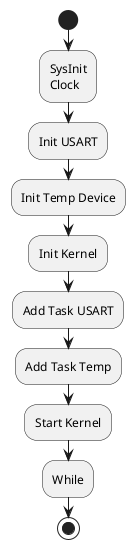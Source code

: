 @startuml
start
:SysInit
Clock;
:Init USART;
:Init Temp Device;
:Init Kernel;
:Add Task USART;
:Add Task Temp;
:Start Kernel;
:While;
stop
@enduml